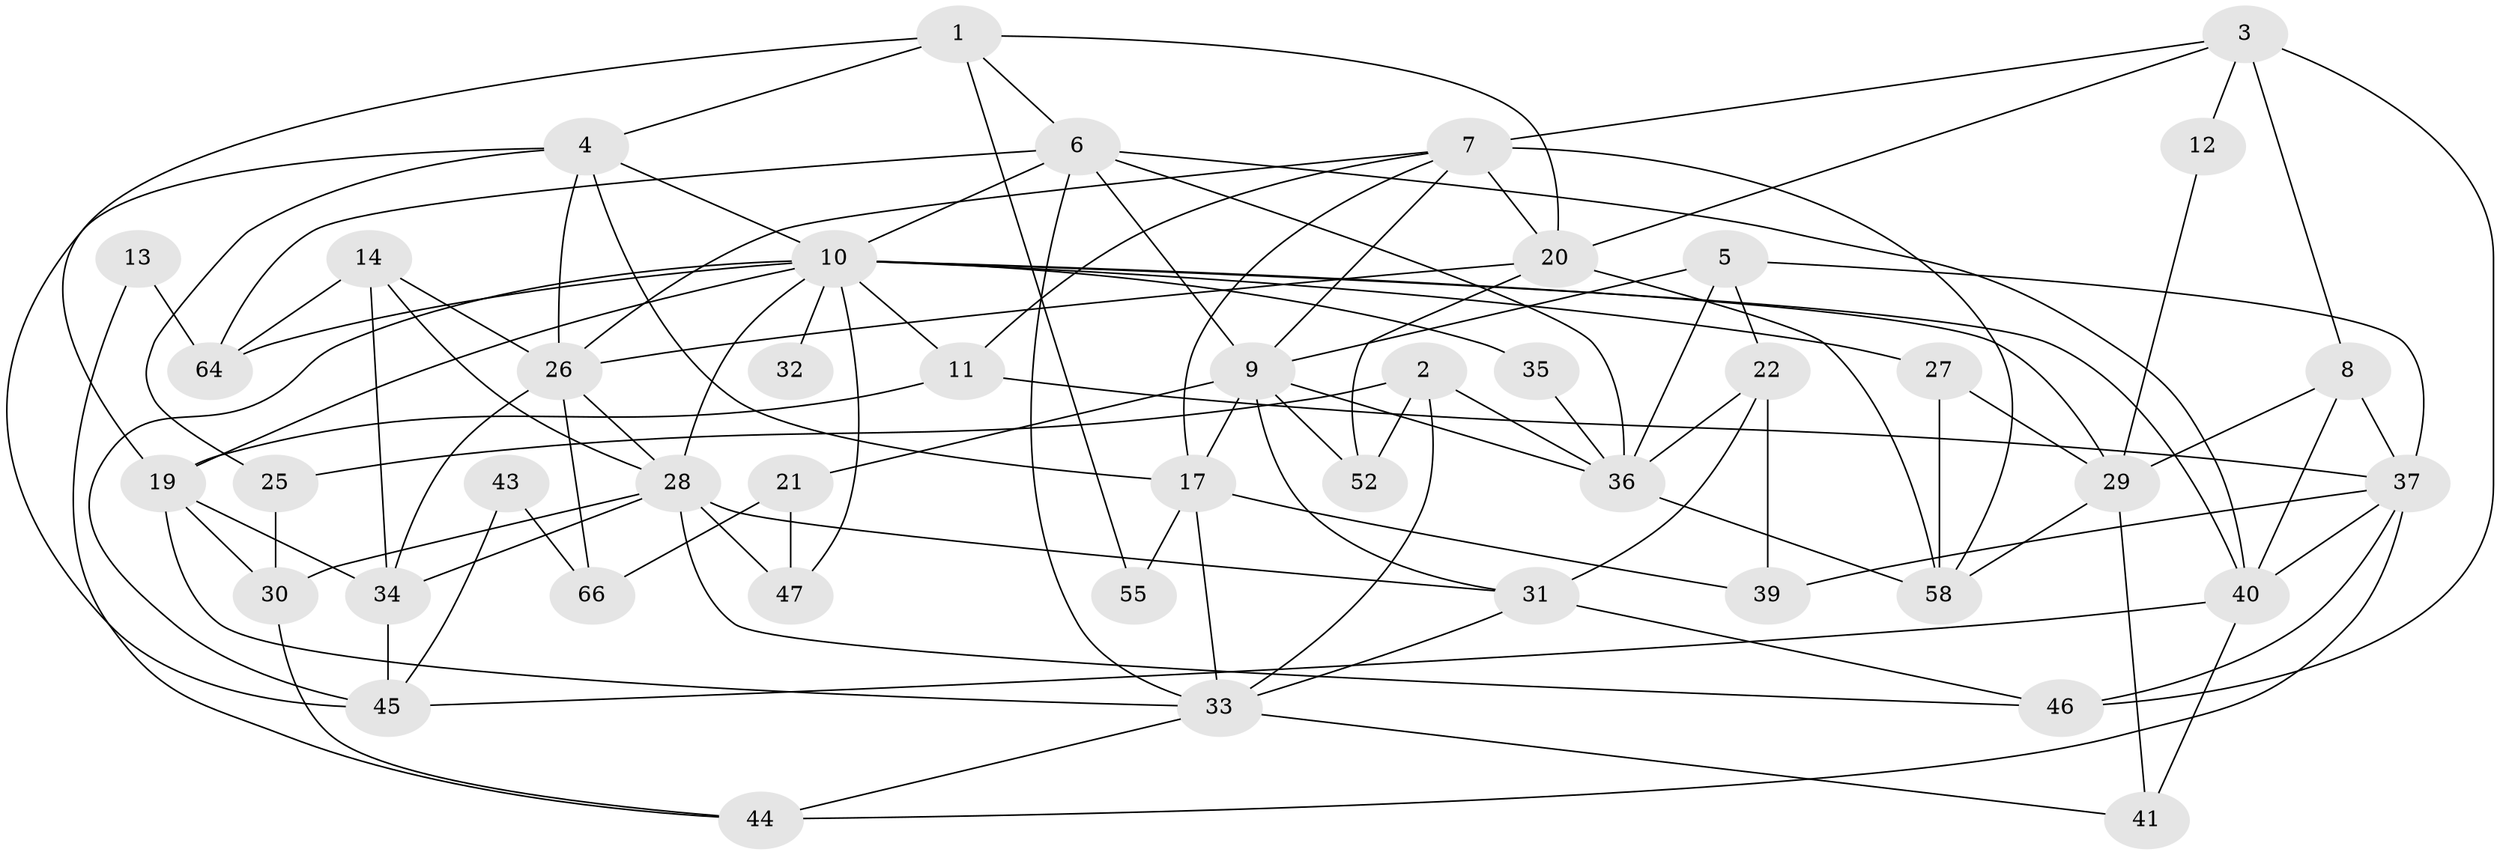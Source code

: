 // original degree distribution, {4: 0.36764705882352944, 3: 0.2647058823529412, 2: 0.11764705882352941, 9: 0.014705882352941176, 7: 0.04411764705882353, 6: 0.058823529411764705, 8: 0.014705882352941176, 5: 0.11764705882352941}
// Generated by graph-tools (version 1.1) at 2025/41/03/06/25 10:41:59]
// undirected, 45 vertices, 106 edges
graph export_dot {
graph [start="1"]
  node [color=gray90,style=filled];
  1 [super="+18"];
  2;
  3 [super="+59"];
  4 [super="+53"];
  5 [super="+16"];
  6 [super="+56"];
  7 [super="+38"];
  8;
  9 [super="+57"];
  10 [super="+15"];
  11 [super="+42"];
  12;
  13;
  14 [super="+23"];
  17 [super="+65"];
  19;
  20 [super="+24"];
  21;
  22;
  25;
  26 [super="+61"];
  27;
  28 [super="+49"];
  29 [super="+51"];
  30;
  31;
  32;
  33 [super="+62"];
  34 [super="+60"];
  35;
  36 [super="+68"];
  37 [super="+50"];
  39;
  40 [super="+54"];
  41;
  43;
  44;
  45 [super="+48"];
  46 [super="+63"];
  47;
  52;
  55;
  58 [super="+67"];
  64;
  66;
  1 -- 19;
  1 -- 6;
  1 -- 55;
  1 -- 20;
  1 -- 4;
  2 -- 52;
  2 -- 25;
  2 -- 36;
  2 -- 33;
  3 -- 8;
  3 -- 46 [weight=2];
  3 -- 20;
  3 -- 7;
  3 -- 12;
  4 -- 25;
  4 -- 26;
  4 -- 10;
  4 -- 45;
  4 -- 17;
  5 -- 9;
  5 -- 37;
  5 -- 22;
  5 -- 36;
  6 -- 64;
  6 -- 33;
  6 -- 36;
  6 -- 40;
  6 -- 9;
  6 -- 10;
  7 -- 20;
  7 -- 17;
  7 -- 9;
  7 -- 26;
  7 -- 58;
  7 -- 11;
  8 -- 37;
  8 -- 29;
  8 -- 40;
  9 -- 17 [weight=2];
  9 -- 21;
  9 -- 52;
  9 -- 31;
  9 -- 36;
  10 -- 28;
  10 -- 19;
  10 -- 27;
  10 -- 32 [weight=2];
  10 -- 47;
  10 -- 29;
  10 -- 64;
  10 -- 35;
  10 -- 40;
  10 -- 45;
  10 -- 11;
  11 -- 37;
  11 -- 19;
  12 -- 29;
  13 -- 64;
  13 -- 44;
  14 -- 28;
  14 -- 34 [weight=2];
  14 -- 26;
  14 -- 64;
  17 -- 33;
  17 -- 55;
  17 -- 39;
  19 -- 34;
  19 -- 30;
  19 -- 33;
  20 -- 26;
  20 -- 58;
  20 -- 52;
  21 -- 47;
  21 -- 66;
  22 -- 31;
  22 -- 36;
  22 -- 39;
  25 -- 30;
  26 -- 66;
  26 -- 34;
  26 -- 28;
  27 -- 58;
  27 -- 29;
  28 -- 31;
  28 -- 34;
  28 -- 46;
  28 -- 47;
  28 -- 30;
  29 -- 41;
  29 -- 58;
  30 -- 44;
  31 -- 33;
  31 -- 46;
  33 -- 41;
  33 -- 44;
  34 -- 45;
  35 -- 36;
  36 -- 58;
  37 -- 39;
  37 -- 40;
  37 -- 44;
  37 -- 46;
  40 -- 45;
  40 -- 41;
  43 -- 66;
  43 -- 45;
}
